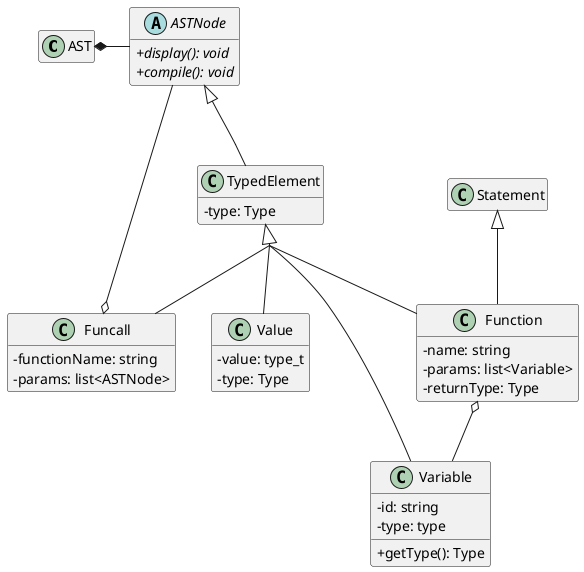 @startuml
skinparam classAttributeIconSize 0
skinparam groupInheritance 3
hide empty methods
hide empty attributes

AST *- ASTNode

abstract class ASTNode {
  +{abstract} display(): void
  +{abstract} compile(): void
}

ASTNode <|-- TypedElement
class TypedElement {
  -type: Type
}

TypedElement <|-- Value
class Value {
  -value: type_t
  -type: Type
}

TypedElement <|-- Variable
class Variable {
  -id: string
  -type: type
  +getType(): Type
}


Funcall o-- ASTNode
TypedElement <|-- Funcall
class Funcall {
  -functionName: string
  -params: list<ASTNode>
}

Statement <|-- Function
Function o-- Variable
TypedElement <|-- Function
class Function {
  -name: string
  -params: list<Variable>
  -returnType: Type
}
@enduml
